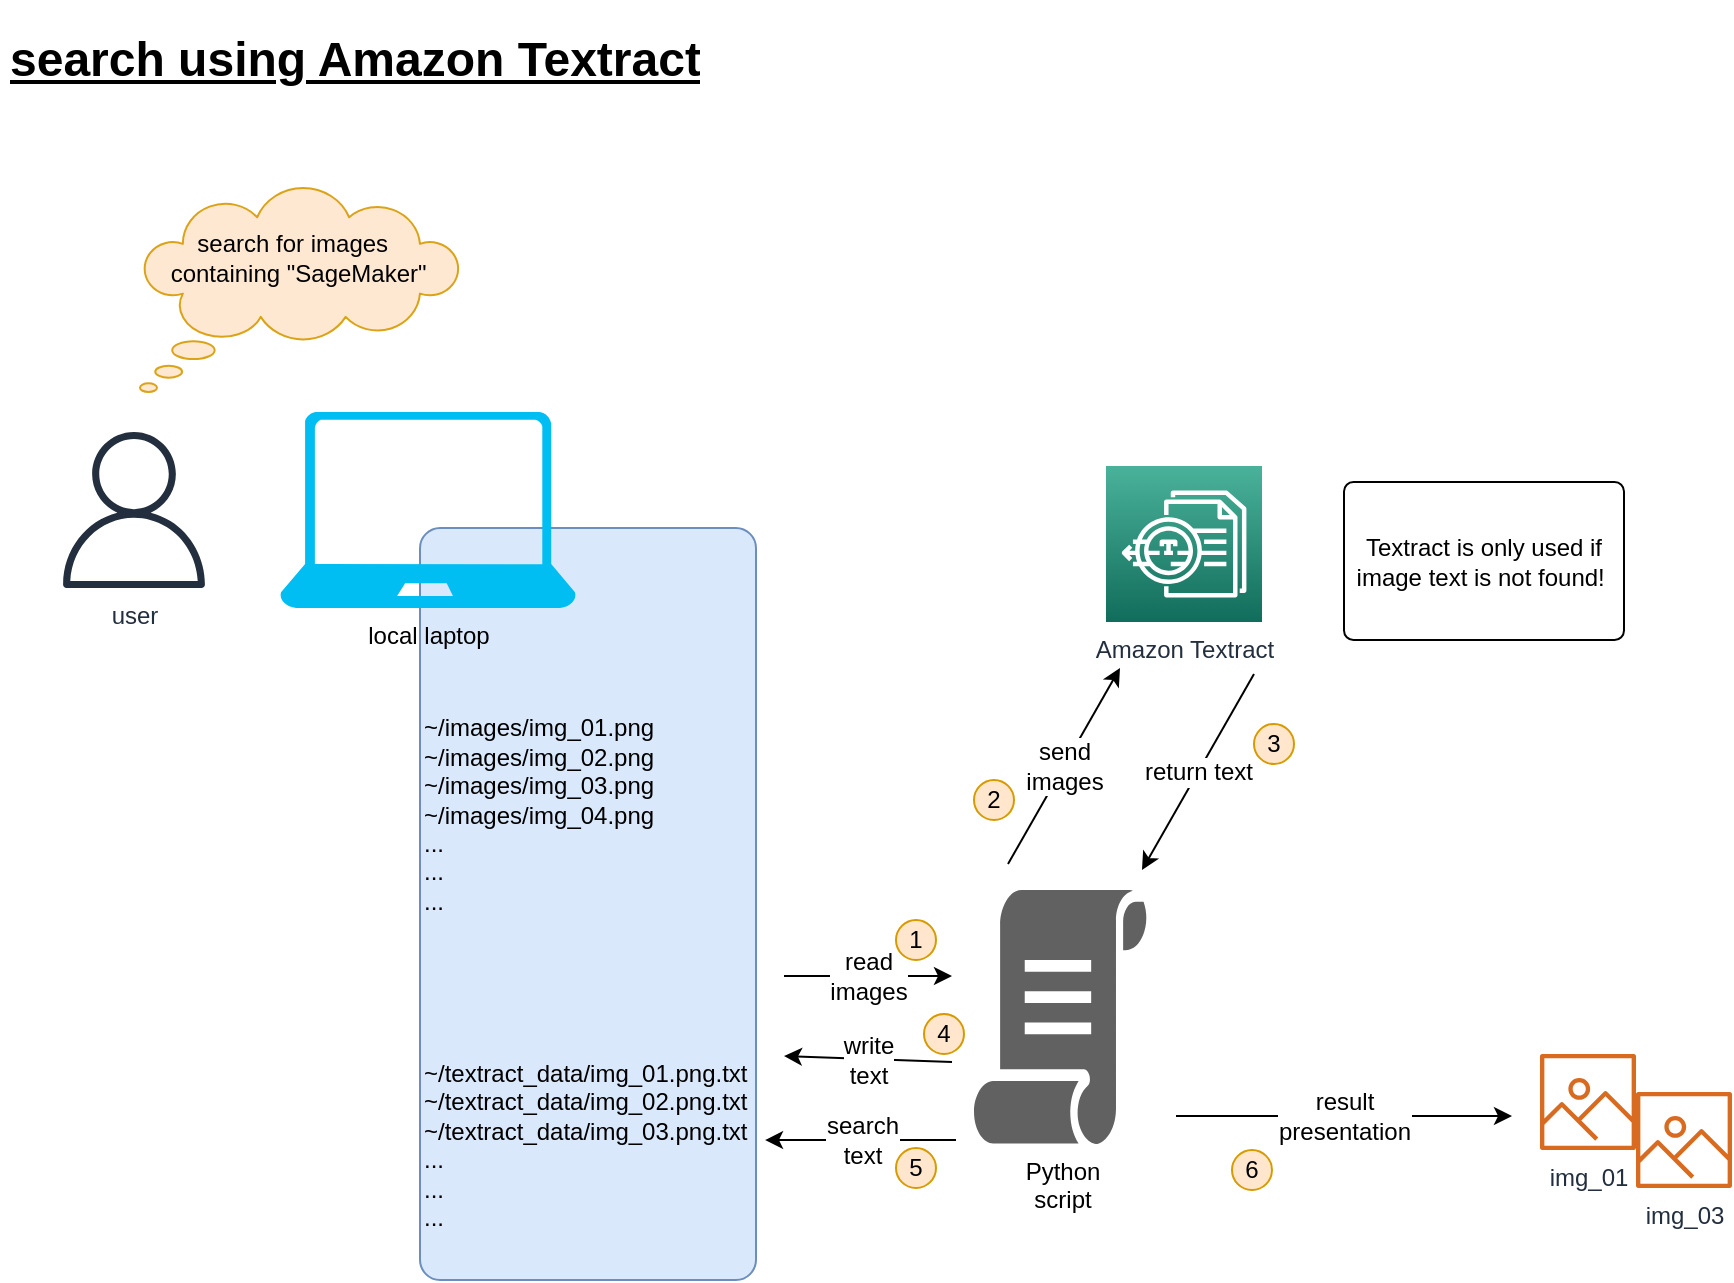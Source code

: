 <mxfile version="15.8.4" type="device" pages="2">
  <diagram id="nPXv_zS40TNIIb_WLOnc" name="Textract solution">
    <mxGraphModel dx="1141" dy="682" grid="1" gridSize="14" guides="1" tooltips="1" connect="1" arrows="1" fold="1" page="1" pageScale="1" pageWidth="1169" pageHeight="827" math="0" shadow="0">
      <root>
        <mxCell id="0" />
        <mxCell id="1" parent="0" />
        <mxCell id="NX7a0ZiNpin_KCwnmcQB-4" value="read&lt;br&gt;images" style="edgeStyle=none;rounded=0;orthogonalLoop=1;jettySize=auto;html=1;fontSize=12;" edge="1" parent="1">
          <mxGeometry relative="1" as="geometry">
            <mxPoint x="420" y="506" as="sourcePoint" />
            <mxPoint x="504" y="506" as="targetPoint" />
          </mxGeometry>
        </mxCell>
        <mxCell id="BWHgsdIchDKZ8x9PaXOv-3" value="&lt;br&gt;&lt;br&gt;&lt;br&gt;&lt;br&gt;&lt;br&gt;&lt;br&gt;~/images/img_01.png&lt;br&gt;~/images/img_02.png&lt;br&gt;~/images/img_03.png&lt;br&gt;~/images/img_04.png&lt;br&gt;...&lt;br&gt;...&lt;br&gt;...&lt;br&gt;&lt;br&gt;&lt;br&gt;&lt;br&gt;&lt;br&gt;&lt;br&gt;~/textract_data/img_01.png.txt&lt;br&gt;~/textract_data/img_02.png.txt&lt;br&gt;~/textract_data/img_03.png.txt&lt;br&gt;...&lt;br&gt;...&lt;br&gt;...&lt;br&gt;" style="rounded=1;whiteSpace=wrap;html=1;fillColor=#dae8fc;strokeColor=#6c8ebf;arcSize=6;align=left;verticalAlign=top;" parent="1" vertex="1">
          <mxGeometry x="238" y="282" width="168" height="376" as="geometry" />
        </mxCell>
        <mxCell id="SwhUTjs0V1nWhBu83zFv-1" value="&lt;h1&gt;&lt;u&gt; search using Amazon Textract&lt;/u&gt;&lt;/h1&gt;" style="text;html=1;strokeColor=none;fillColor=none;spacing=5;spacingTop=-20;whiteSpace=wrap;overflow=hidden;rounded=0;" parent="1" vertex="1">
          <mxGeometry x="28" y="28" width="518" height="56" as="geometry" />
        </mxCell>
        <mxCell id="BWHgsdIchDKZ8x9PaXOv-1" value="local laptop" style="verticalLabelPosition=bottom;html=1;verticalAlign=top;align=center;strokeColor=none;fillColor=#00BEF2;shape=mxgraph.azure.laptop;pointerEvents=1;" parent="1" vertex="1">
          <mxGeometry x="168" y="224" width="148" height="98" as="geometry" />
        </mxCell>
        <mxCell id="BWHgsdIchDKZ8x9PaXOv-2" value="user" style="sketch=0;outlineConnect=0;fontColor=#232F3E;gradientColor=none;fillColor=#232F3E;strokeColor=none;dashed=0;verticalLabelPosition=bottom;verticalAlign=top;align=center;html=1;fontSize=12;fontStyle=0;aspect=fixed;pointerEvents=1;shape=mxgraph.aws4.user;" parent="1" vertex="1">
          <mxGeometry x="56" y="234" width="78" height="78" as="geometry" />
        </mxCell>
        <mxCell id="BWHgsdIchDKZ8x9PaXOv-5" value="Amazon Textract" style="sketch=0;points=[[0,0,0],[0.25,0,0],[0.5,0,0],[0.75,0,0],[1,0,0],[0,1,0],[0.25,1,0],[0.5,1,0],[0.75,1,0],[1,1,0],[0,0.25,0],[0,0.5,0],[0,0.75,0],[1,0.25,0],[1,0.5,0],[1,0.75,0]];outlineConnect=0;fontColor=#232F3E;gradientColor=#4AB29A;gradientDirection=north;fillColor=#116D5B;strokeColor=#ffffff;dashed=0;verticalLabelPosition=bottom;verticalAlign=top;align=center;html=1;fontSize=12;fontStyle=0;aspect=fixed;shape=mxgraph.aws4.resourceIcon;resIcon=mxgraph.aws4.textract;" parent="1" vertex="1">
          <mxGeometry x="581" y="251" width="78" height="78" as="geometry" />
        </mxCell>
        <mxCell id="NX7a0ZiNpin_KCwnmcQB-2" value="send&lt;br&gt;images" style="edgeStyle=none;rounded=0;orthogonalLoop=1;jettySize=auto;html=1;fontSize=12;" edge="1" parent="1">
          <mxGeometry relative="1" as="geometry">
            <mxPoint x="532" y="450" as="sourcePoint" />
            <mxPoint x="588" y="352" as="targetPoint" />
          </mxGeometry>
        </mxCell>
        <mxCell id="NX7a0ZiNpin_KCwnmcQB-1" value="Python&lt;br&gt;script" style="sketch=0;pointerEvents=1;shadow=0;dashed=0;html=1;strokeColor=none;fillColor=#505050;labelPosition=center;verticalLabelPosition=bottom;verticalAlign=top;outlineConnect=0;align=center;shape=mxgraph.office.concepts.script;fontSize=12;opacity=90;" vertex="1" parent="1">
          <mxGeometry x="515" y="463" width="87" height="127" as="geometry" />
        </mxCell>
        <mxCell id="NX7a0ZiNpin_KCwnmcQB-3" value="return text" style="endArrow=classic;html=1;rounded=0;fontSize=12;" edge="1" parent="1">
          <mxGeometry width="50" height="50" relative="1" as="geometry">
            <mxPoint x="655" y="355" as="sourcePoint" />
            <mxPoint x="599" y="453" as="targetPoint" />
          </mxGeometry>
        </mxCell>
        <mxCell id="NX7a0ZiNpin_KCwnmcQB-6" value="write&lt;br&gt;text" style="endArrow=classic;html=1;rounded=0;fontSize=12;" edge="1" parent="1">
          <mxGeometry width="50" height="50" relative="1" as="geometry">
            <mxPoint x="504" y="549" as="sourcePoint" />
            <mxPoint x="420" y="546" as="targetPoint" />
          </mxGeometry>
        </mxCell>
        <mxCell id="NX7a0ZiNpin_KCwnmcQB-8" value="search&lt;br&gt;text" style="endArrow=classic;html=1;rounded=0;fontSize=12;entryX=1.015;entryY=0.596;entryDx=0;entryDy=0;entryPerimeter=0;" edge="1" parent="1">
          <mxGeometry width="50" height="50" relative="1" as="geometry">
            <mxPoint x="506" y="588" as="sourcePoint" />
            <mxPoint x="410.52" y="588.008" as="targetPoint" />
          </mxGeometry>
        </mxCell>
        <mxCell id="q2B4GDZFDnl_7mxxI1hD-1" value="1" style="ellipse;whiteSpace=wrap;html=1;fillColor=#ffe6cc;strokeColor=#d79b00;" vertex="1" parent="1">
          <mxGeometry x="476" y="478" width="20" height="20" as="geometry" />
        </mxCell>
        <mxCell id="q2B4GDZFDnl_7mxxI1hD-2" value="2&lt;span style=&quot;color: rgba(0 , 0 , 0 , 0) ; font-family: monospace ; font-size: 0px&quot;&gt;%3CmxGraphModel%3E%3Croot%3E%3CmxCell%20id%3D%220%22%2F%3E%3CmxCell%20id%3D%221%22%20parent%3D%220%22%2F%3E%3CmxCell%20id%3D%222%22%20value%3D%221%22%20style%3D%22ellipse%3BwhiteSpace%3Dwrap%3Bhtml%3D1%3BfillColor%3D%23ffe6cc%3BstrokeColor%3D%23d79b00%3B%22%20vertex%3D%221%22%20parent%3D%221%22%3E%3CmxGeometry%20x%3D%22476%22%20y%3D%22364%22%20width%3D%2220%22%20height%3D%2220%22%20as%3D%22geometry%22%2F%3E%3C%2FmxCell%3E%3C%2Froot%3E%3C%2FmxGraphModel%3E&lt;/span&gt;" style="ellipse;whiteSpace=wrap;html=1;fillColor=#ffe6cc;strokeColor=#d79b00;" vertex="1" parent="1">
          <mxGeometry x="515" y="408" width="20" height="20" as="geometry" />
        </mxCell>
        <mxCell id="q2B4GDZFDnl_7mxxI1hD-3" value="3" style="ellipse;whiteSpace=wrap;html=1;fillColor=#ffe6cc;strokeColor=#d79b00;" vertex="1" parent="1">
          <mxGeometry x="655" y="380" width="20" height="20" as="geometry" />
        </mxCell>
        <mxCell id="q2B4GDZFDnl_7mxxI1hD-4" value="4" style="ellipse;whiteSpace=wrap;html=1;fillColor=#ffe6cc;strokeColor=#d79b00;" vertex="1" parent="1">
          <mxGeometry x="490" y="525" width="20" height="20" as="geometry" />
        </mxCell>
        <mxCell id="q2B4GDZFDnl_7mxxI1hD-5" value="5" style="ellipse;whiteSpace=wrap;html=1;fillColor=#ffe6cc;strokeColor=#d79b00;" vertex="1" parent="1">
          <mxGeometry x="476" y="592" width="20" height="20" as="geometry" />
        </mxCell>
        <mxCell id="q2B4GDZFDnl_7mxxI1hD-6" value="&lt;font color=&quot;#000000&quot; style=&quot;font-size: 12px&quot;&gt;Textract is only used if image text is not found!&amp;nbsp;&lt;/font&gt;" style="rounded=1;whiteSpace=wrap;html=1;fontSize=12;align=center;verticalAlign=middle;arcSize=6;" vertex="1" parent="1">
          <mxGeometry x="700" y="259" width="140" height="79" as="geometry" />
        </mxCell>
        <mxCell id="uF3TnZr2KjAS6IAa9fRw-1" value="6" style="ellipse;whiteSpace=wrap;html=1;fillColor=#ffe6cc;strokeColor=#d79b00;" vertex="1" parent="1">
          <mxGeometry x="644" y="593" width="20" height="20" as="geometry" />
        </mxCell>
        <mxCell id="uF3TnZr2KjAS6IAa9fRw-2" value="img_01" style="sketch=0;outlineConnect=0;fontColor=#232F3E;gradientColor=none;fillColor=#D45B07;strokeColor=none;dashed=0;verticalLabelPosition=bottom;verticalAlign=top;align=center;html=1;fontSize=12;fontStyle=0;aspect=fixed;pointerEvents=1;shape=mxgraph.aws4.container_registry_image;opacity=90;" vertex="1" parent="1">
          <mxGeometry x="798" y="545" width="48" height="48" as="geometry" />
        </mxCell>
        <mxCell id="uF3TnZr2KjAS6IAa9fRw-3" value="img_03" style="sketch=0;outlineConnect=0;fontColor=#232F3E;gradientColor=none;fillColor=#D45B07;strokeColor=none;dashed=0;verticalLabelPosition=bottom;verticalAlign=top;align=center;html=1;fontSize=12;fontStyle=0;aspect=fixed;pointerEvents=1;shape=mxgraph.aws4.container_registry_image;opacity=90;" vertex="1" parent="1">
          <mxGeometry x="846" y="564" width="48" height="48" as="geometry" />
        </mxCell>
        <mxCell id="uF3TnZr2KjAS6IAa9fRw-4" value="result&lt;br&gt;presentation" style="endArrow=classic;html=1;rounded=0;fontSize=12;" edge="1" parent="1">
          <mxGeometry width="50" height="50" relative="1" as="geometry">
            <mxPoint x="616" y="576" as="sourcePoint" />
            <mxPoint x="784" y="576" as="targetPoint" />
          </mxGeometry>
        </mxCell>
        <mxCell id="uF3TnZr2KjAS6IAa9fRw-5" value="&lt;br&gt;&amp;nbsp; &amp;nbsp; &amp;nbsp; &amp;nbsp; search for images&lt;br&gt;&amp;nbsp; &amp;nbsp; containing &quot;SageMaker&quot;" style="whiteSpace=wrap;html=1;shape=mxgraph.basic.cloud_callout;fontSize=12;align=left;verticalAlign=top;opacity=90;fillColor=#ffe6cc;strokeColor=#d79b00;" vertex="1" parent="1">
          <mxGeometry x="98" y="112" width="160" height="102" as="geometry" />
        </mxCell>
      </root>
    </mxGraphModel>
  </diagram>
  <diagram id="uNukCC_Ch68AgmzAdThL" name="Page-2">
    <mxGraphModel dx="1426" dy="852" grid="1" gridSize="10" guides="1" tooltips="1" connect="1" arrows="1" fold="1" page="1" pageScale="1" pageWidth="1169" pageHeight="827" math="0" shadow="0">
      <root>
        <mxCell id="WaD3k43Cv5mjEANjn4HD-0" />
        <mxCell id="WaD3k43Cv5mjEANjn4HD-1" parent="WaD3k43Cv5mjEANjn4HD-0" />
        <mxCell id="WaD3k43Cv5mjEANjn4HD-4" value="" style="edgeStyle=none;rounded=0;orthogonalLoop=1;jettySize=auto;html=1;fontSize=12;fontColor=#000000;" edge="1" parent="WaD3k43Cv5mjEANjn4HD-1" source="WaD3k43Cv5mjEANjn4HD-2" target="WaD3k43Cv5mjEANjn4HD-3">
          <mxGeometry relative="1" as="geometry" />
        </mxCell>
        <mxCell id="WaD3k43Cv5mjEANjn4HD-2" value="" style="sketch=0;outlineConnect=0;fontColor=#232F3E;gradientColor=none;fillColor=#232F3E;strokeColor=none;dashed=0;verticalLabelPosition=bottom;verticalAlign=top;align=center;html=1;fontSize=12;fontStyle=0;aspect=fixed;pointerEvents=1;shape=mxgraph.aws4.user;opacity=90;" vertex="1" parent="WaD3k43Cv5mjEANjn4HD-1">
          <mxGeometry x="90" y="150" width="78" height="78" as="geometry" />
        </mxCell>
        <mxCell id="WaD3k43Cv5mjEANjn4HD-3" value="" style="sketch=0;outlineConnect=0;fontColor=#232F3E;gradientColor=none;fillColor=#6CAE3E;strokeColor=none;dashed=0;verticalLabelPosition=bottom;verticalAlign=top;align=center;html=1;fontSize=12;fontStyle=0;aspect=fixed;pointerEvents=1;shape=mxgraph.aws4.bucket_with_objects;opacity=90;" vertex="1" parent="WaD3k43Cv5mjEANjn4HD-1">
          <mxGeometry x="320" y="150" width="75" height="78" as="geometry" />
        </mxCell>
        <mxCell id="WaD3k43Cv5mjEANjn4HD-5" value="EC2" style="outlineConnect=0;fontColor=#232F3E;gradientColor=none;fillColor=#D86613;strokeColor=none;dashed=0;verticalLabelPosition=bottom;verticalAlign=top;align=center;html=1;fontSize=12;fontStyle=0;aspect=fixed;pointerEvents=1;shape=mxgraph.aws4.instance2;opacity=90;" vertex="1" parent="WaD3k43Cv5mjEANjn4HD-1">
          <mxGeometry x="333.5" y="310" width="48" height="48" as="geometry" />
        </mxCell>
        <mxCell id="WaD3k43Cv5mjEANjn4HD-6" value="" style="edgeStyle=none;rounded=0;orthogonalLoop=1;jettySize=auto;html=1;fontSize=12;fontColor=#000000;" edge="1" parent="WaD3k43Cv5mjEANjn4HD-1" source="WaD3k43Cv5mjEANjn4HD-7" target="WaD3k43Cv5mjEANjn4HD-5">
          <mxGeometry relative="1" as="geometry">
            <mxPoint x="319.998" y="333" as="targetPoint" />
          </mxGeometry>
        </mxCell>
        <mxCell id="WaD3k43Cv5mjEANjn4HD-7" value="" style="sketch=0;outlineConnect=0;fontColor=#232F3E;gradientColor=none;fillColor=#232F3E;strokeColor=none;dashed=0;verticalLabelPosition=bottom;verticalAlign=top;align=center;html=1;fontSize=12;fontStyle=0;aspect=fixed;pointerEvents=1;shape=mxgraph.aws4.user;opacity=90;" vertex="1" parent="WaD3k43Cv5mjEANjn4HD-1">
          <mxGeometry x="89.99" y="294" width="80" height="80" as="geometry" />
        </mxCell>
        <mxCell id="WaD3k43Cv5mjEANjn4HD-8" value="Amazon&lt;br&gt;Textract" style="sketch=0;points=[[0,0,0],[0.25,0,0],[0.5,0,0],[0.75,0,0],[1,0,0],[0,1,0],[0.25,1,0],[0.5,1,0],[0.75,1,0],[1,1,0],[0,0.25,0],[0,0.5,0],[0,0.75,0],[1,0.25,0],[1,0.5,0],[1,0.75,0]];outlineConnect=0;fontColor=#232F3E;gradientColor=#4AB29A;gradientDirection=north;fillColor=#116D5B;strokeColor=#ffffff;dashed=0;verticalLabelPosition=bottom;verticalAlign=top;align=center;html=1;fontSize=12;fontStyle=0;aspect=fixed;shape=mxgraph.aws4.resourceIcon;resIcon=mxgraph.aws4.textract;opacity=90;" vertex="1" parent="WaD3k43Cv5mjEANjn4HD-1">
          <mxGeometry x="318.5" y="440" width="78" height="78" as="geometry" />
        </mxCell>
        <mxCell id="WaD3k43Cv5mjEANjn4HD-9" value="" style="edgeStyle=none;rounded=0;orthogonalLoop=1;jettySize=auto;html=1;fontSize=12;fontColor=#000000;" edge="1" parent="WaD3k43Cv5mjEANjn4HD-1" source="WaD3k43Cv5mjEANjn4HD-10">
          <mxGeometry relative="1" as="geometry">
            <mxPoint x="320" y="480" as="targetPoint" />
          </mxGeometry>
        </mxCell>
        <mxCell id="WaD3k43Cv5mjEANjn4HD-10" value="" style="sketch=0;outlineConnect=0;fontColor=#232F3E;gradientColor=none;fillColor=#232F3E;strokeColor=none;dashed=0;verticalLabelPosition=bottom;verticalAlign=top;align=center;html=1;fontSize=12;fontStyle=0;aspect=fixed;pointerEvents=1;shape=mxgraph.aws4.user;opacity=90;" vertex="1" parent="WaD3k43Cv5mjEANjn4HD-1">
          <mxGeometry x="90" y="440" width="80" height="80" as="geometry" />
        </mxCell>
      </root>
    </mxGraphModel>
  </diagram>
</mxfile>

